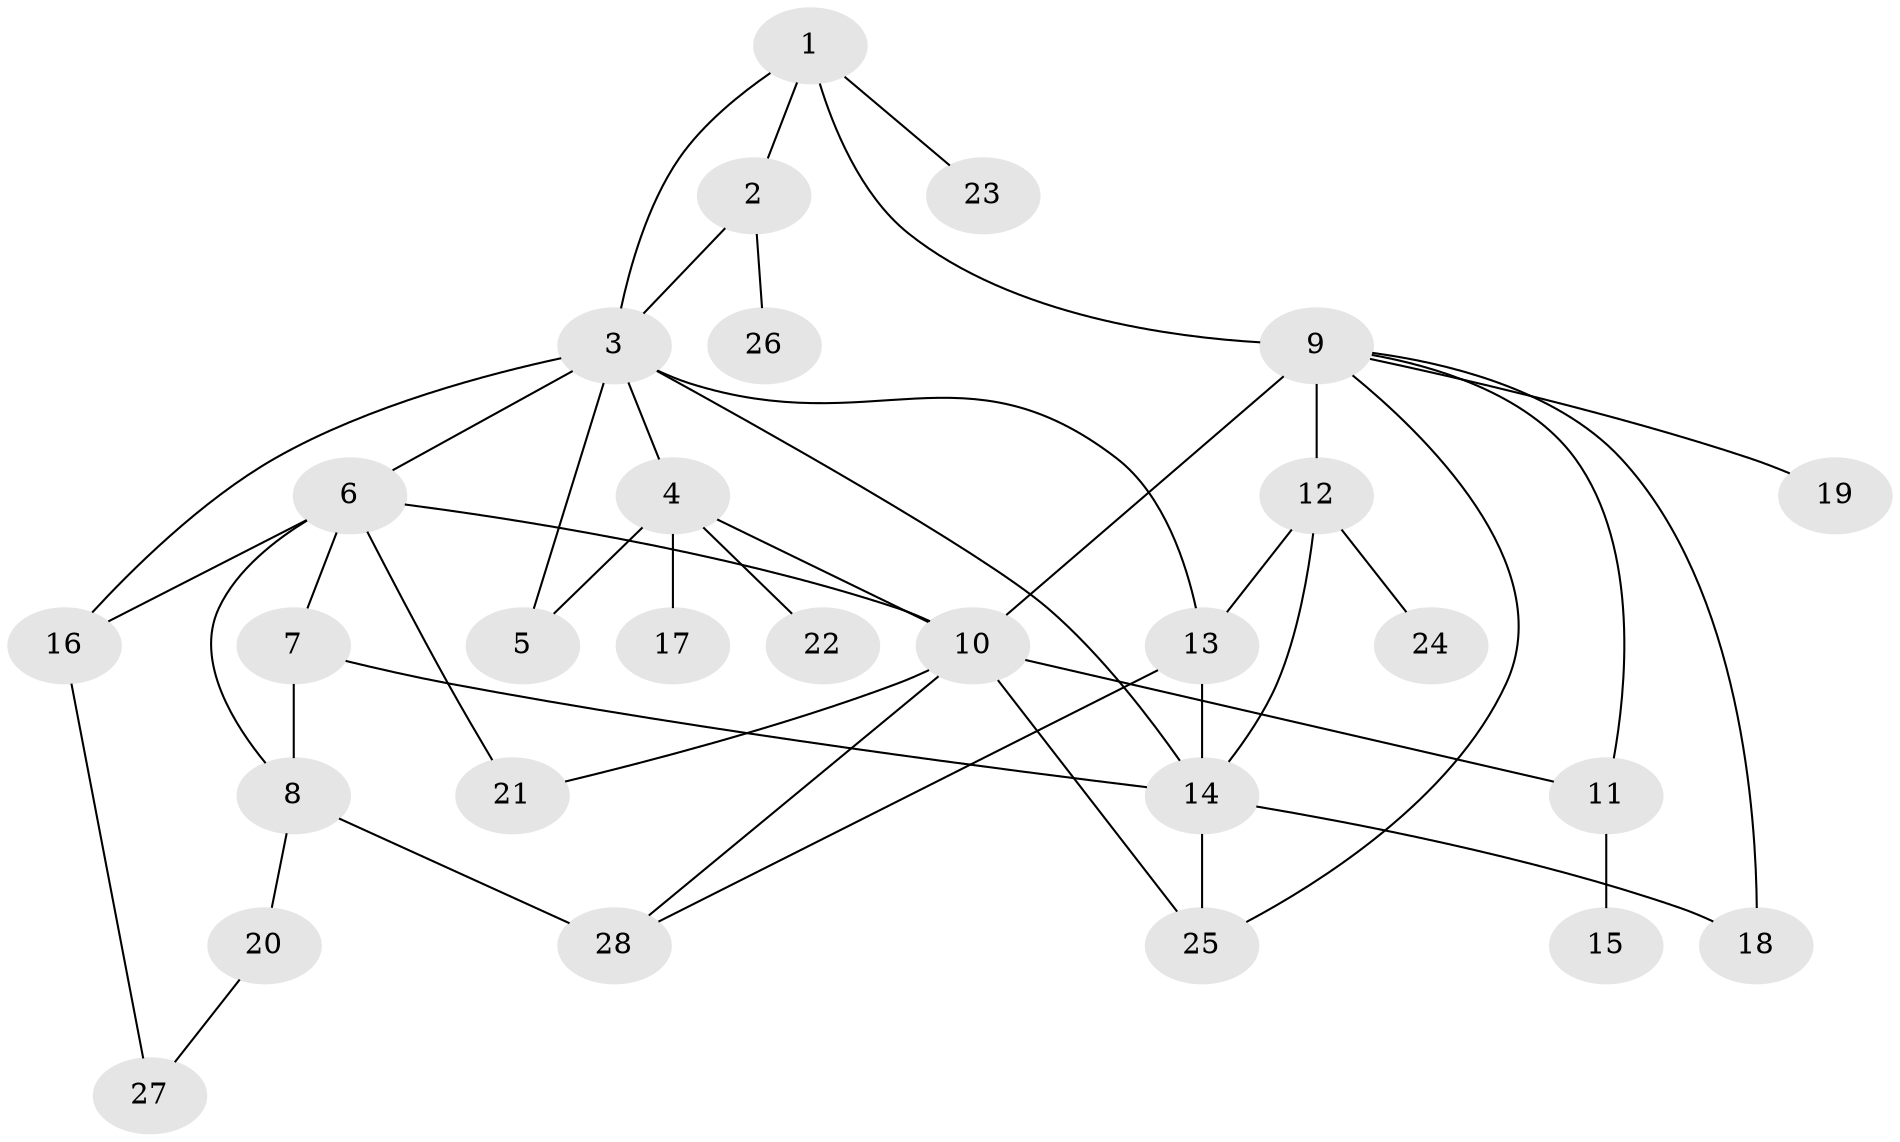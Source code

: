 // original degree distribution, {4: 0.029850746268656716, 6: 0.04477611940298507, 7: 0.05970149253731343, 5: 0.04477611940298507, 9: 0.014925373134328358, 10: 0.014925373134328358, 11: 0.014925373134328358, 1: 0.5074626865671642, 3: 0.04477611940298507, 2: 0.22388059701492538}
// Generated by graph-tools (version 1.1) at 2025/52/03/04/25 22:52:26]
// undirected, 28 vertices, 45 edges
graph export_dot {
  node [color=gray90,style=filled];
  1;
  2;
  3;
  4;
  5;
  6;
  7;
  8;
  9;
  10;
  11;
  12;
  13;
  14;
  15;
  16;
  17;
  18;
  19;
  20;
  21;
  22;
  23;
  24;
  25;
  26;
  27;
  28;
  1 -- 2 [weight=1.0];
  1 -- 3 [weight=1.0];
  1 -- 9 [weight=1.0];
  1 -- 23 [weight=1.0];
  2 -- 3 [weight=1.0];
  2 -- 26 [weight=1.0];
  3 -- 4 [weight=1.0];
  3 -- 5 [weight=2.0];
  3 -- 6 [weight=2.0];
  3 -- 13 [weight=2.0];
  3 -- 14 [weight=1.0];
  3 -- 16 [weight=1.0];
  4 -- 5 [weight=1.0];
  4 -- 10 [weight=1.0];
  4 -- 17 [weight=1.0];
  4 -- 22 [weight=1.0];
  6 -- 7 [weight=1.0];
  6 -- 8 [weight=1.0];
  6 -- 10 [weight=1.0];
  6 -- 16 [weight=2.0];
  6 -- 21 [weight=1.0];
  7 -- 8 [weight=1.0];
  7 -- 14 [weight=1.0];
  8 -- 20 [weight=1.0];
  8 -- 28 [weight=2.0];
  9 -- 10 [weight=3.0];
  9 -- 11 [weight=1.0];
  9 -- 12 [weight=1.0];
  9 -- 18 [weight=1.0];
  9 -- 19 [weight=1.0];
  9 -- 25 [weight=1.0];
  10 -- 11 [weight=1.0];
  10 -- 21 [weight=1.0];
  10 -- 25 [weight=1.0];
  10 -- 28 [weight=1.0];
  11 -- 15 [weight=4.0];
  12 -- 13 [weight=1.0];
  12 -- 14 [weight=1.0];
  12 -- 24 [weight=1.0];
  13 -- 14 [weight=1.0];
  13 -- 28 [weight=1.0];
  14 -- 18 [weight=1.0];
  14 -- 25 [weight=5.0];
  16 -- 27 [weight=1.0];
  20 -- 27 [weight=1.0];
}
